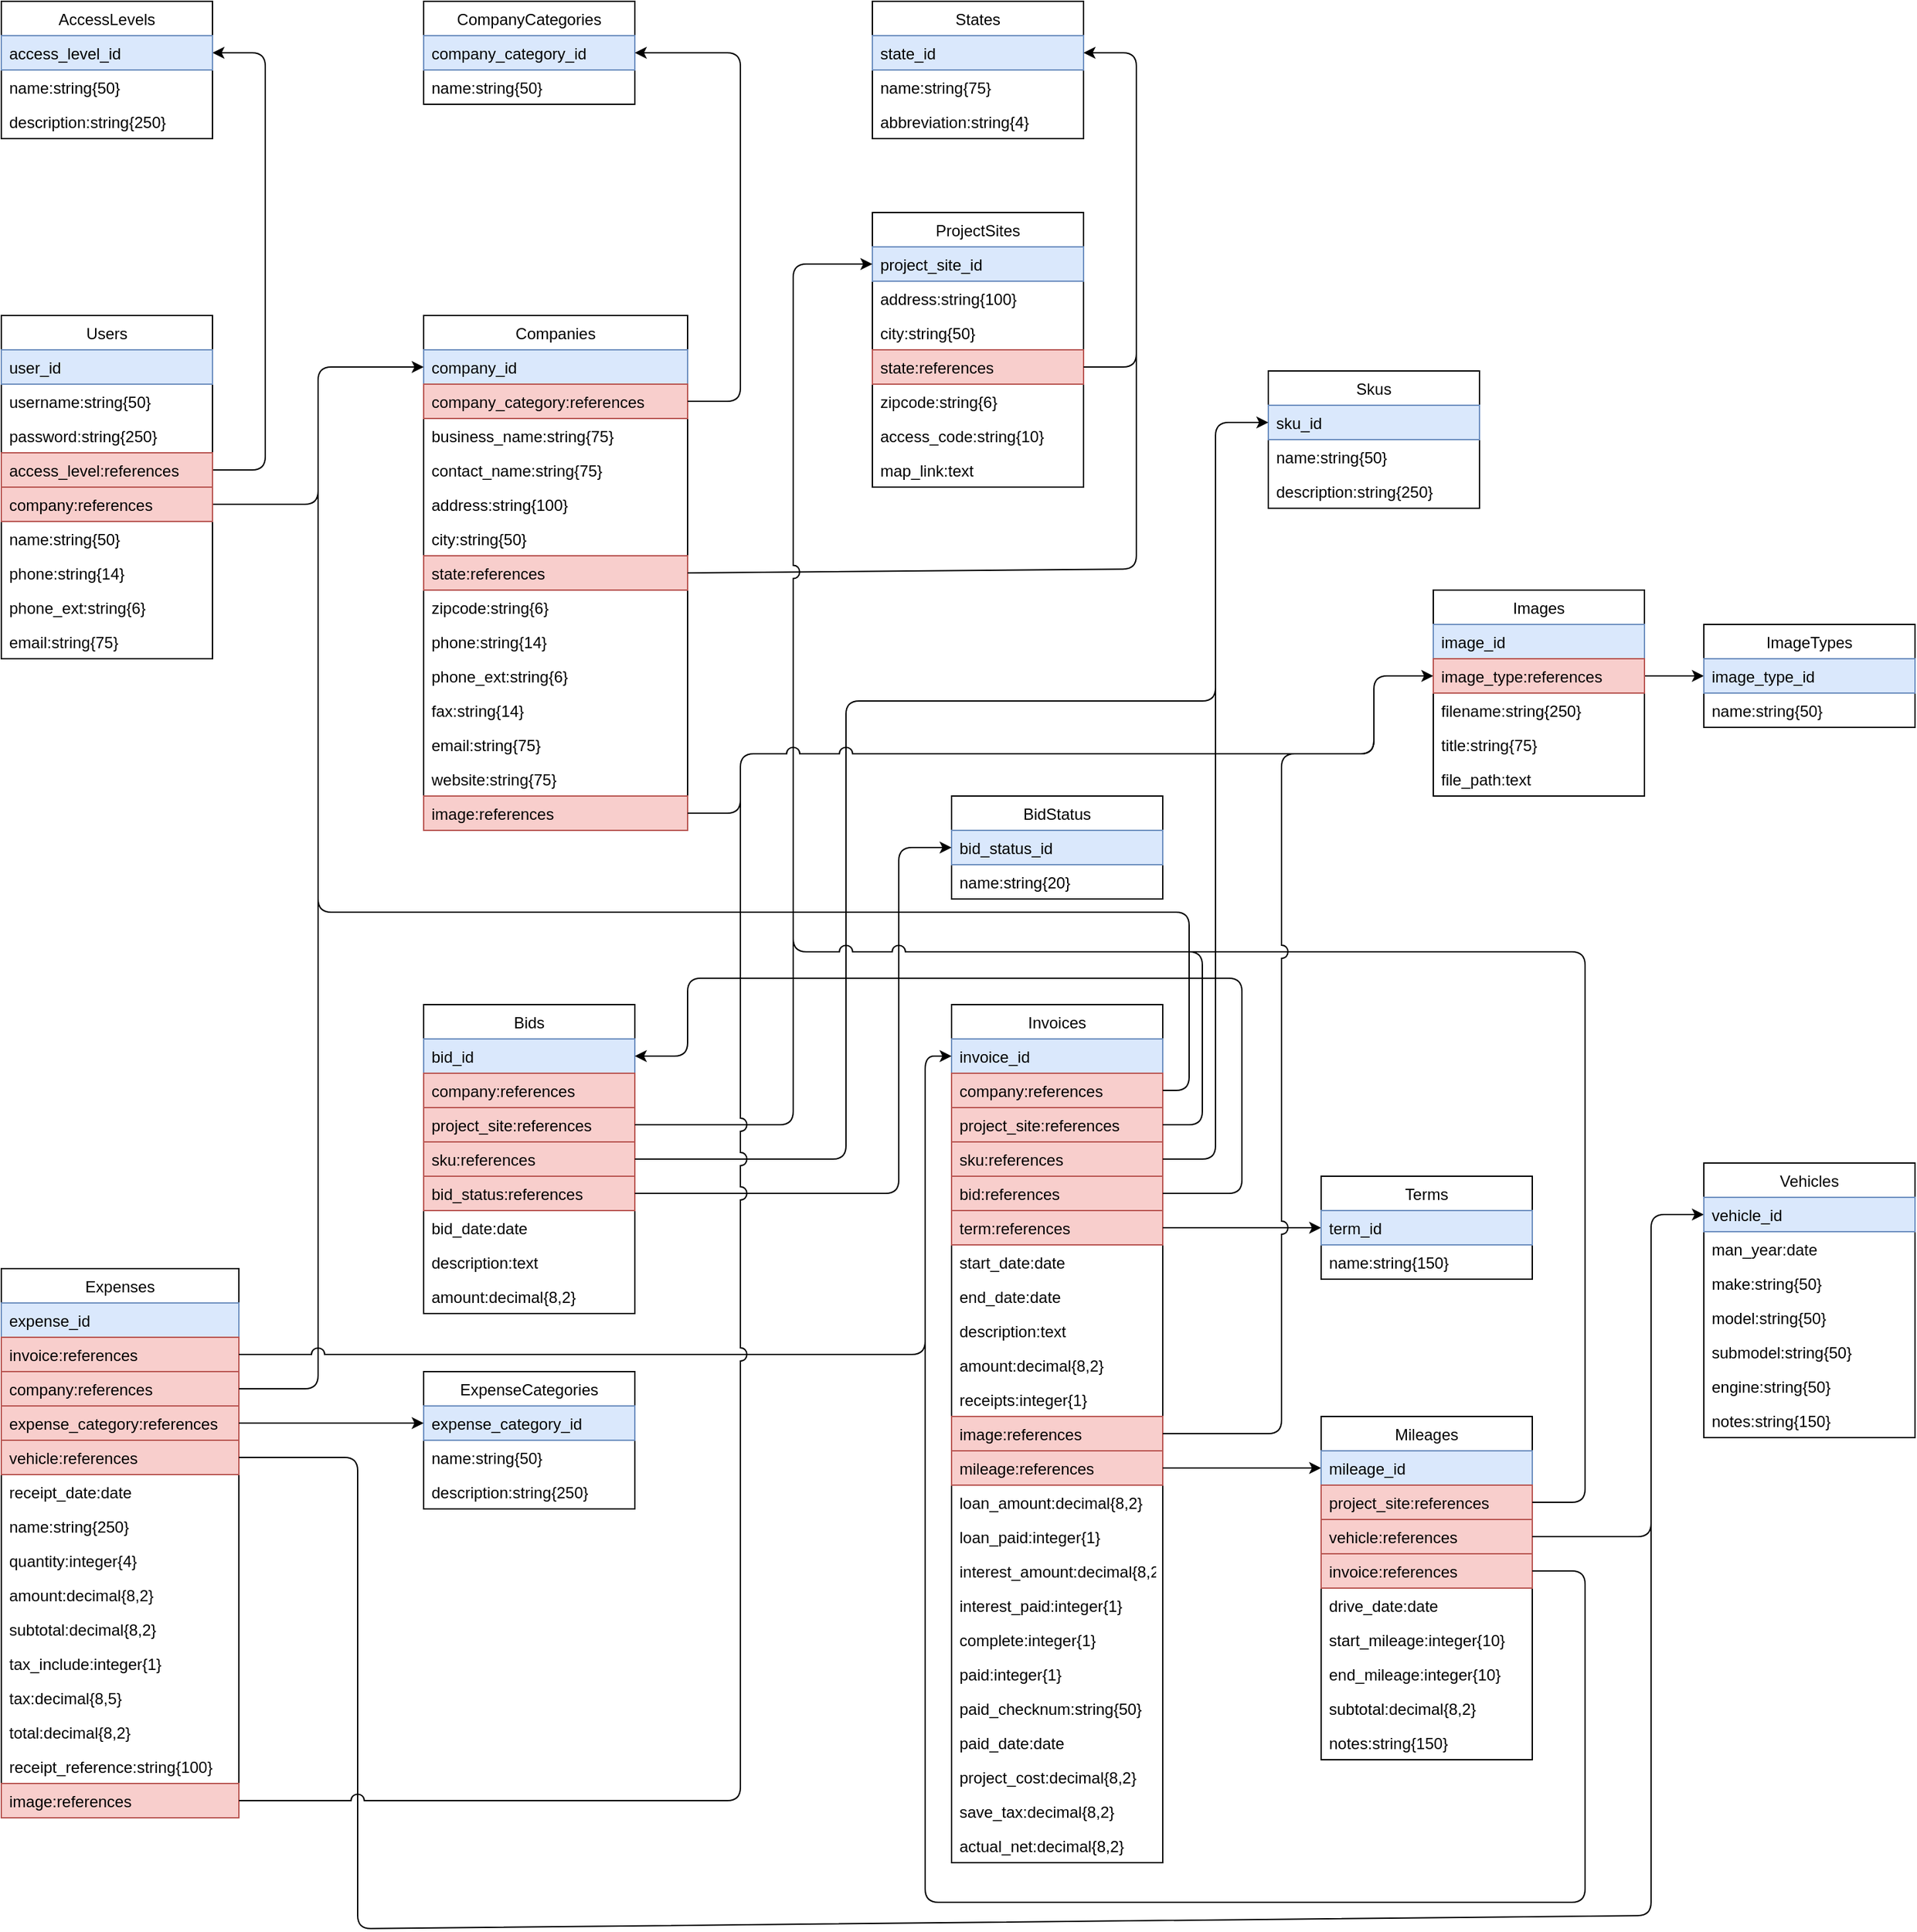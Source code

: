 <mxfile version="13.5.7" type="device"><diagram id="EG3TPm2M7fMJweKGQlP5" name="Page-1"><mxGraphModel dx="236" dy="806" grid="1" gridSize="10" guides="1" tooltips="1" connect="1" arrows="1" fold="1" page="1" pageScale="1" pageWidth="850" pageHeight="1100" math="0" shadow="0"><root><mxCell id="0"/><mxCell id="1" parent="0"/><mxCell id="Fs1xty8gi8F4CIJ4Ujgj-49" value="Bids" style="swimlane;fontStyle=0;childLayout=stackLayout;horizontal=1;startSize=26;fillColor=none;horizontalStack=0;resizeParent=1;resizeParentMax=0;resizeLast=0;collapsible=1;marginBottom=0;" parent="1" vertex="1"><mxGeometry x="1360" y="760" width="160" height="234" as="geometry"/></mxCell><mxCell id="Fs1xty8gi8F4CIJ4Ujgj-50" value="bid_id" style="text;strokeColor=#6c8ebf;fillColor=#dae8fc;align=left;verticalAlign=top;spacingLeft=4;spacingRight=4;overflow=hidden;rotatable=0;points=[[0,0.5],[1,0.5]];portConstraint=eastwest;" parent="Fs1xty8gi8F4CIJ4Ujgj-49" vertex="1"><mxGeometry y="26" width="160" height="26" as="geometry"/></mxCell><mxCell id="Fs1xty8gi8F4CIJ4Ujgj-117" value="company:references" style="text;strokeColor=#b85450;fillColor=#f8cecc;align=left;verticalAlign=top;spacingLeft=4;spacingRight=4;overflow=hidden;rotatable=0;points=[[0,0.5],[1,0.5]];portConstraint=eastwest;" parent="Fs1xty8gi8F4CIJ4Ujgj-49" vertex="1"><mxGeometry y="52" width="160" height="26" as="geometry"/></mxCell><mxCell id="Fs1xty8gi8F4CIJ4Ujgj-51" value="project_site:references" style="text;strokeColor=#b85450;fillColor=#f8cecc;align=left;verticalAlign=top;spacingLeft=4;spacingRight=4;overflow=hidden;rotatable=0;points=[[0,0.5],[1,0.5]];portConstraint=eastwest;" parent="Fs1xty8gi8F4CIJ4Ujgj-49" vertex="1"><mxGeometry y="78" width="160" height="26" as="geometry"/></mxCell><mxCell id="Fs1xty8gi8F4CIJ4Ujgj-95" value="sku:references" style="text;strokeColor=#b85450;fillColor=#f8cecc;align=left;verticalAlign=top;spacingLeft=4;spacingRight=4;overflow=hidden;rotatable=0;points=[[0,0.5],[1,0.5]];portConstraint=eastwest;" parent="Fs1xty8gi8F4CIJ4Ujgj-49" vertex="1"><mxGeometry y="104" width="160" height="26" as="geometry"/></mxCell><mxCell id="Fs1xty8gi8F4CIJ4Ujgj-96" value="bid_status:references" style="text;strokeColor=#b85450;fillColor=#f8cecc;align=left;verticalAlign=top;spacingLeft=4;spacingRight=4;overflow=hidden;rotatable=0;points=[[0,0.5],[1,0.5]];portConstraint=eastwest;" parent="Fs1xty8gi8F4CIJ4Ujgj-49" vertex="1"><mxGeometry y="130" width="160" height="26" as="geometry"/></mxCell><mxCell id="Fs1xty8gi8F4CIJ4Ujgj-98" value="bid_date:date" style="text;strokeColor=none;fillColor=none;align=left;verticalAlign=top;spacingLeft=4;spacingRight=4;overflow=hidden;rotatable=0;points=[[0,0.5],[1,0.5]];portConstraint=eastwest;" parent="Fs1xty8gi8F4CIJ4Ujgj-49" vertex="1"><mxGeometry y="156" width="160" height="26" as="geometry"/></mxCell><mxCell id="Fs1xty8gi8F4CIJ4Ujgj-97" value="description:text" style="text;strokeColor=none;fillColor=none;align=left;verticalAlign=top;spacingLeft=4;spacingRight=4;overflow=hidden;rotatable=0;points=[[0,0.5],[1,0.5]];portConstraint=eastwest;" parent="Fs1xty8gi8F4CIJ4Ujgj-49" vertex="1"><mxGeometry y="182" width="160" height="26" as="geometry"/></mxCell><mxCell id="Fs1xty8gi8F4CIJ4Ujgj-94" value="amount:decimal{8,2}" style="text;strokeColor=none;fillColor=none;align=left;verticalAlign=top;spacingLeft=4;spacingRight=4;overflow=hidden;rotatable=0;points=[[0,0.5],[1,0.5]];portConstraint=eastwest;" parent="Fs1xty8gi8F4CIJ4Ujgj-49" vertex="1"><mxGeometry y="208" width="160" height="26" as="geometry"/></mxCell><mxCell id="Fs1xty8gi8F4CIJ4Ujgj-1" value="States" style="swimlane;fontStyle=0;childLayout=stackLayout;horizontal=1;startSize=26;fillColor=none;horizontalStack=0;resizeParent=1;resizeParentMax=0;resizeLast=0;collapsible=1;marginBottom=0;" parent="1" vertex="1"><mxGeometry x="1700" width="160" height="104" as="geometry"/></mxCell><mxCell id="Fs1xty8gi8F4CIJ4Ujgj-2" value="state_id" style="text;strokeColor=#6c8ebf;fillColor=#dae8fc;align=left;verticalAlign=top;spacingLeft=4;spacingRight=4;overflow=hidden;rotatable=0;points=[[0,0.5],[1,0.5]];portConstraint=eastwest;" parent="Fs1xty8gi8F4CIJ4Ujgj-1" vertex="1"><mxGeometry y="26" width="160" height="26" as="geometry"/></mxCell><mxCell id="Fs1xty8gi8F4CIJ4Ujgj-3" value="name:string{75}" style="text;strokeColor=none;fillColor=none;align=left;verticalAlign=top;spacingLeft=4;spacingRight=4;overflow=hidden;rotatable=0;points=[[0,0.5],[1,0.5]];portConstraint=eastwest;" parent="Fs1xty8gi8F4CIJ4Ujgj-1" vertex="1"><mxGeometry y="52" width="160" height="26" as="geometry"/></mxCell><mxCell id="Fs1xty8gi8F4CIJ4Ujgj-4" value="abbreviation:string{4}" style="text;strokeColor=none;fillColor=none;align=left;verticalAlign=top;spacingLeft=4;spacingRight=4;overflow=hidden;rotatable=0;points=[[0,0.5],[1,0.5]];portConstraint=eastwest;" parent="Fs1xty8gi8F4CIJ4Ujgj-1" vertex="1"><mxGeometry y="78" width="160" height="26" as="geometry"/></mxCell><mxCell id="Fs1xty8gi8F4CIJ4Ujgj-41" value="ProjectSites" style="swimlane;fontStyle=0;childLayout=stackLayout;horizontal=1;startSize=26;fillColor=none;horizontalStack=0;resizeParent=1;resizeParentMax=0;resizeLast=0;collapsible=1;marginBottom=0;" parent="1" vertex="1"><mxGeometry x="1700" y="160" width="160" height="208" as="geometry"/></mxCell><mxCell id="Fs1xty8gi8F4CIJ4Ujgj-42" value="project_site_id" style="text;strokeColor=#6c8ebf;fillColor=#dae8fc;align=left;verticalAlign=top;spacingLeft=4;spacingRight=4;overflow=hidden;rotatable=0;points=[[0,0.5],[1,0.5]];portConstraint=eastwest;" parent="Fs1xty8gi8F4CIJ4Ujgj-41" vertex="1"><mxGeometry y="26" width="160" height="26" as="geometry"/></mxCell><mxCell id="Fs1xty8gi8F4CIJ4Ujgj-43" value="address:string{100}" style="text;strokeColor=none;fillColor=none;align=left;verticalAlign=top;spacingLeft=4;spacingRight=4;overflow=hidden;rotatable=0;points=[[0,0.5],[1,0.5]];portConstraint=eastwest;" parent="Fs1xty8gi8F4CIJ4Ujgj-41" vertex="1"><mxGeometry y="52" width="160" height="26" as="geometry"/></mxCell><mxCell id="Fs1xty8gi8F4CIJ4Ujgj-44" value="city:string{50}" style="text;strokeColor=none;fillColor=none;align=left;verticalAlign=top;spacingLeft=4;spacingRight=4;overflow=hidden;rotatable=0;points=[[0,0.5],[1,0.5]];portConstraint=eastwest;" parent="Fs1xty8gi8F4CIJ4Ujgj-41" vertex="1"><mxGeometry y="78" width="160" height="26" as="geometry"/></mxCell><mxCell id="Fs1xty8gi8F4CIJ4Ujgj-76" value="state:references" style="text;strokeColor=#b85450;fillColor=#f8cecc;align=left;verticalAlign=top;spacingLeft=4;spacingRight=4;overflow=hidden;rotatable=0;points=[[0,0.5],[1,0.5]];portConstraint=eastwest;" parent="Fs1xty8gi8F4CIJ4Ujgj-41" vertex="1"><mxGeometry y="104" width="160" height="26" as="geometry"/></mxCell><mxCell id="Fs1xty8gi8F4CIJ4Ujgj-77" value="zipcode:string{6}" style="text;strokeColor=none;fillColor=none;align=left;verticalAlign=top;spacingLeft=4;spacingRight=4;overflow=hidden;rotatable=0;points=[[0,0.5],[1,0.5]];portConstraint=eastwest;" parent="Fs1xty8gi8F4CIJ4Ujgj-41" vertex="1"><mxGeometry y="130" width="160" height="26" as="geometry"/></mxCell><mxCell id="Fs1xty8gi8F4CIJ4Ujgj-80" value="access_code:string{10}" style="text;strokeColor=none;fillColor=none;align=left;verticalAlign=top;spacingLeft=4;spacingRight=4;overflow=hidden;rotatable=0;points=[[0,0.5],[1,0.5]];portConstraint=eastwest;" parent="Fs1xty8gi8F4CIJ4Ujgj-41" vertex="1"><mxGeometry y="156" width="160" height="26" as="geometry"/></mxCell><mxCell id="Fs1xty8gi8F4CIJ4Ujgj-79" value="map_link:text" style="text;strokeColor=none;fillColor=none;align=left;verticalAlign=top;spacingLeft=4;spacingRight=4;overflow=hidden;rotatable=0;points=[[0,0.5],[1,0.5]];portConstraint=eastwest;" parent="Fs1xty8gi8F4CIJ4Ujgj-41" vertex="1"><mxGeometry y="182" width="160" height="26" as="geometry"/></mxCell><mxCell id="Fs1xty8gi8F4CIJ4Ujgj-45" value="Companies" style="swimlane;fontStyle=0;childLayout=stackLayout;horizontal=1;startSize=26;fillColor=none;horizontalStack=0;resizeParent=1;resizeParentMax=0;resizeLast=0;collapsible=1;marginBottom=0;" parent="1" vertex="1"><mxGeometry x="1360" y="238" width="200" height="390" as="geometry"/></mxCell><mxCell id="Fs1xty8gi8F4CIJ4Ujgj-46" value="company_id" style="text;strokeColor=#6c8ebf;fillColor=#dae8fc;align=left;verticalAlign=top;spacingLeft=4;spacingRight=4;overflow=hidden;rotatable=0;points=[[0,0.5],[1,0.5]];portConstraint=eastwest;" parent="Fs1xty8gi8F4CIJ4Ujgj-45" vertex="1"><mxGeometry y="26" width="200" height="26" as="geometry"/></mxCell><mxCell id="Fs1xty8gi8F4CIJ4Ujgj-47" value="company_category:references" style="text;strokeColor=#b85450;fillColor=#f8cecc;align=left;verticalAlign=top;spacingLeft=4;spacingRight=4;overflow=hidden;rotatable=0;points=[[0,0.5],[1,0.5]];portConstraint=eastwest;" parent="Fs1xty8gi8F4CIJ4Ujgj-45" vertex="1"><mxGeometry y="52" width="200" height="26" as="geometry"/></mxCell><mxCell id="Fs1xty8gi8F4CIJ4Ujgj-48" value="business_name:string{75}" style="text;strokeColor=none;fillColor=none;align=left;verticalAlign=top;spacingLeft=4;spacingRight=4;overflow=hidden;rotatable=0;points=[[0,0.5],[1,0.5]];portConstraint=eastwest;" parent="Fs1xty8gi8F4CIJ4Ujgj-45" vertex="1"><mxGeometry y="78" width="200" height="26" as="geometry"/></mxCell><mxCell id="Fs1xty8gi8F4CIJ4Ujgj-89" value="contact_name:string{75}" style="text;strokeColor=none;fillColor=none;align=left;verticalAlign=top;spacingLeft=4;spacingRight=4;overflow=hidden;rotatable=0;points=[[0,0.5],[1,0.5]];portConstraint=eastwest;" parent="Fs1xty8gi8F4CIJ4Ujgj-45" vertex="1"><mxGeometry y="104" width="200" height="26" as="geometry"/></mxCell><mxCell id="Fs1xty8gi8F4CIJ4Ujgj-110" value="address:string{100}" style="text;strokeColor=none;fillColor=none;align=left;verticalAlign=top;spacingLeft=4;spacingRight=4;overflow=hidden;rotatable=0;points=[[0,0.5],[1,0.5]];portConstraint=eastwest;" parent="Fs1xty8gi8F4CIJ4Ujgj-45" vertex="1"><mxGeometry y="130" width="200" height="26" as="geometry"/></mxCell><mxCell id="Fs1xty8gi8F4CIJ4Ujgj-111" value="city:string{50}" style="text;strokeColor=none;fillColor=none;align=left;verticalAlign=top;spacingLeft=4;spacingRight=4;overflow=hidden;rotatable=0;points=[[0,0.5],[1,0.5]];portConstraint=eastwest;" parent="Fs1xty8gi8F4CIJ4Ujgj-45" vertex="1"><mxGeometry y="156" width="200" height="26" as="geometry"/></mxCell><mxCell id="Fs1xty8gi8F4CIJ4Ujgj-112" value="state:references" style="text;strokeColor=#b85450;fillColor=#f8cecc;align=left;verticalAlign=top;spacingLeft=4;spacingRight=4;overflow=hidden;rotatable=0;points=[[0,0.5],[1,0.5]];portConstraint=eastwest;" parent="Fs1xty8gi8F4CIJ4Ujgj-45" vertex="1"><mxGeometry y="182" width="200" height="26" as="geometry"/></mxCell><mxCell id="Fs1xty8gi8F4CIJ4Ujgj-113" value="zipcode:string{6}" style="text;strokeColor=none;fillColor=none;align=left;verticalAlign=top;spacingLeft=4;spacingRight=4;overflow=hidden;rotatable=0;points=[[0,0.5],[1,0.5]];portConstraint=eastwest;" parent="Fs1xty8gi8F4CIJ4Ujgj-45" vertex="1"><mxGeometry y="208" width="200" height="26" as="geometry"/></mxCell><mxCell id="Fs1xty8gi8F4CIJ4Ujgj-114" value="phone:string{14}" style="text;strokeColor=none;fillColor=none;align=left;verticalAlign=top;spacingLeft=4;spacingRight=4;overflow=hidden;rotatable=0;points=[[0,0.5],[1,0.5]];portConstraint=eastwest;" parent="Fs1xty8gi8F4CIJ4Ujgj-45" vertex="1"><mxGeometry y="234" width="200" height="26" as="geometry"/></mxCell><mxCell id="Fs1xty8gi8F4CIJ4Ujgj-115" value="phone_ext:string{6}" style="text;strokeColor=none;fillColor=none;align=left;verticalAlign=top;spacingLeft=4;spacingRight=4;overflow=hidden;rotatable=0;points=[[0,0.5],[1,0.5]];portConstraint=eastwest;" parent="Fs1xty8gi8F4CIJ4Ujgj-45" vertex="1"><mxGeometry y="260" width="200" height="26" as="geometry"/></mxCell><mxCell id="Fs1xty8gi8F4CIJ4Ujgj-88" value="fax:string{14}" style="text;strokeColor=none;fillColor=none;align=left;verticalAlign=top;spacingLeft=4;spacingRight=4;overflow=hidden;rotatable=0;points=[[0,0.5],[1,0.5]];portConstraint=eastwest;" parent="Fs1xty8gi8F4CIJ4Ujgj-45" vertex="1"><mxGeometry y="286" width="200" height="26" as="geometry"/></mxCell><mxCell id="Fs1xty8gi8F4CIJ4Ujgj-116" value="email:string{75}" style="text;strokeColor=none;fillColor=none;align=left;verticalAlign=top;spacingLeft=4;spacingRight=4;overflow=hidden;rotatable=0;points=[[0,0.5],[1,0.5]];portConstraint=eastwest;" parent="Fs1xty8gi8F4CIJ4Ujgj-45" vertex="1"><mxGeometry y="312" width="200" height="26" as="geometry"/></mxCell><mxCell id="Fs1xty8gi8F4CIJ4Ujgj-87" value="website:string{75}" style="text;strokeColor=none;fillColor=none;align=left;verticalAlign=top;spacingLeft=4;spacingRight=4;overflow=hidden;rotatable=0;points=[[0,0.5],[1,0.5]];portConstraint=eastwest;" parent="Fs1xty8gi8F4CIJ4Ujgj-45" vertex="1"><mxGeometry y="338" width="200" height="26" as="geometry"/></mxCell><mxCell id="Fs1xty8gi8F4CIJ4Ujgj-101" value="image:references" style="text;strokeColor=#b85450;fillColor=#f8cecc;align=left;verticalAlign=top;spacingLeft=4;spacingRight=4;overflow=hidden;rotatable=0;points=[[0,0.5],[1,0.5]];portConstraint=eastwest;" parent="Fs1xty8gi8F4CIJ4Ujgj-45" vertex="1"><mxGeometry y="364" width="200" height="26" as="geometry"/></mxCell><mxCell id="Fs1xty8gi8F4CIJ4Ujgj-13" value="CompanyCategories" style="swimlane;fontStyle=0;childLayout=stackLayout;horizontal=1;startSize=26;fillColor=none;horizontalStack=0;resizeParent=1;resizeParentMax=0;resizeLast=0;collapsible=1;marginBottom=0;" parent="1" vertex="1"><mxGeometry x="1360" width="160" height="78" as="geometry"/></mxCell><mxCell id="Fs1xty8gi8F4CIJ4Ujgj-14" value="company_category_id" style="text;strokeColor=#6c8ebf;fillColor=#dae8fc;align=left;verticalAlign=top;spacingLeft=4;spacingRight=4;overflow=hidden;rotatable=0;points=[[0,0.5],[1,0.5]];portConstraint=eastwest;" parent="Fs1xty8gi8F4CIJ4Ujgj-13" vertex="1"><mxGeometry y="26" width="160" height="26" as="geometry"/></mxCell><mxCell id="Fs1xty8gi8F4CIJ4Ujgj-15" value="name:string{50}" style="text;strokeColor=none;fillColor=none;align=left;verticalAlign=top;spacingLeft=4;spacingRight=4;overflow=hidden;rotatable=0;points=[[0,0.5],[1,0.5]];portConstraint=eastwest;" parent="Fs1xty8gi8F4CIJ4Ujgj-13" vertex="1"><mxGeometry y="52" width="160" height="26" as="geometry"/></mxCell><mxCell id="Fs1xty8gi8F4CIJ4Ujgj-154" value="" style="endArrow=classic;html=1;exitX=1;exitY=0.5;exitDx=0;exitDy=0;entryX=1;entryY=0.5;entryDx=0;entryDy=0;" parent="1" source="Fs1xty8gi8F4CIJ4Ujgj-82" target="Fs1xty8gi8F4CIJ4Ujgj-10" edge="1"><mxGeometry width="50" height="50" relative="1" as="geometry"><mxPoint x="1080" y="300" as="sourcePoint"/><mxPoint x="1130" y="250" as="targetPoint"/><Array as="points"><mxPoint x="1240" y="355"/><mxPoint x="1240" y="39"/></Array></mxGeometry></mxCell><mxCell id="Fs1xty8gi8F4CIJ4Ujgj-155" value="" style="endArrow=classic;html=1;exitX=1;exitY=0.5;exitDx=0;exitDy=0;entryX=0;entryY=0.5;entryDx=0;entryDy=0;" parent="1" source="Fs1xty8gi8F4CIJ4Ujgj-83" target="Fs1xty8gi8F4CIJ4Ujgj-46" edge="1"><mxGeometry width="50" height="50" relative="1" as="geometry"><mxPoint x="1050" y="430" as="sourcePoint"/><mxPoint x="1100" y="380" as="targetPoint"/><Array as="points"><mxPoint x="1280" y="381"/><mxPoint x="1280" y="277"/></Array></mxGeometry></mxCell><mxCell id="Fs1xty8gi8F4CIJ4Ujgj-156" value="" style="endArrow=classic;html=1;entryX=1;entryY=0.5;entryDx=0;entryDy=0;exitX=1;exitY=0.5;exitDx=0;exitDy=0;" parent="1" source="Fs1xty8gi8F4CIJ4Ujgj-47" target="Fs1xty8gi8F4CIJ4Ujgj-13" edge="1"><mxGeometry width="50" height="50" relative="1" as="geometry"><mxPoint x="1190" y="340" as="sourcePoint"/><mxPoint x="1240" y="290" as="targetPoint"/><Array as="points"><mxPoint x="1600" y="303"/><mxPoint x="1600" y="39"/></Array></mxGeometry></mxCell><mxCell id="Fs1xty8gi8F4CIJ4Ujgj-157" value="" style="endArrow=classic;html=1;exitX=1;exitY=0.5;exitDx=0;exitDy=0;entryX=1;entryY=0.5;entryDx=0;entryDy=0;" parent="1" source="Fs1xty8gi8F4CIJ4Ujgj-76" target="Fs1xty8gi8F4CIJ4Ujgj-2" edge="1"><mxGeometry width="50" height="50" relative="1" as="geometry"><mxPoint x="1660" y="620" as="sourcePoint"/><mxPoint x="1710" y="570" as="targetPoint"/><Array as="points"><mxPoint x="1900" y="277"/><mxPoint x="1900" y="39"/></Array></mxGeometry></mxCell><mxCell id="Fs1xty8gi8F4CIJ4Ujgj-159" value="" style="endArrow=none;html=1;exitX=1;exitY=0.5;exitDx=0;exitDy=0;" parent="1" source="Fs1xty8gi8F4CIJ4Ujgj-112" edge="1"><mxGeometry width="50" height="50" relative="1" as="geometry"><mxPoint x="1700" y="460" as="sourcePoint"/><mxPoint x="1900" y="250" as="targetPoint"/><Array as="points"><mxPoint x="1900" y="430"/></Array></mxGeometry></mxCell><mxCell id="Fs1xty8gi8F4CIJ4Ujgj-9" value="AccessLevels" style="swimlane;fontStyle=0;childLayout=stackLayout;horizontal=1;startSize=26;fillColor=none;horizontalStack=0;resizeParent=1;resizeParentMax=0;resizeLast=0;collapsible=1;marginBottom=0;" parent="1" vertex="1"><mxGeometry x="1040" width="160" height="104" as="geometry"/></mxCell><mxCell id="Fs1xty8gi8F4CIJ4Ujgj-10" value="access_level_id" style="text;strokeColor=#6c8ebf;fillColor=#dae8fc;align=left;verticalAlign=top;spacingLeft=4;spacingRight=4;overflow=hidden;rotatable=0;points=[[0,0.5],[1,0.5]];portConstraint=eastwest;" parent="Fs1xty8gi8F4CIJ4Ujgj-9" vertex="1"><mxGeometry y="26" width="160" height="26" as="geometry"/></mxCell><mxCell id="Fs1xty8gi8F4CIJ4Ujgj-11" value="name:string{50}" style="text;strokeColor=none;fillColor=none;align=left;verticalAlign=top;spacingLeft=4;spacingRight=4;overflow=hidden;rotatable=0;points=[[0,0.5],[1,0.5]];portConstraint=eastwest;" parent="Fs1xty8gi8F4CIJ4Ujgj-9" vertex="1"><mxGeometry y="52" width="160" height="26" as="geometry"/></mxCell><mxCell id="Fs1xty8gi8F4CIJ4Ujgj-12" value="description:string{250}" style="text;strokeColor=none;fillColor=none;align=left;verticalAlign=top;spacingLeft=4;spacingRight=4;overflow=hidden;rotatable=0;points=[[0,0.5],[1,0.5]];portConstraint=eastwest;" parent="Fs1xty8gi8F4CIJ4Ujgj-9" vertex="1"><mxGeometry y="78" width="160" height="26" as="geometry"/></mxCell><mxCell id="Fs1xty8gi8F4CIJ4Ujgj-53" value="Users" style="swimlane;fontStyle=0;childLayout=stackLayout;horizontal=1;startSize=26;fillColor=none;horizontalStack=0;resizeParent=1;resizeParentMax=0;resizeLast=0;collapsible=1;marginBottom=0;" parent="1" vertex="1"><mxGeometry x="1040" y="238" width="160" height="260" as="geometry"/></mxCell><mxCell id="Fs1xty8gi8F4CIJ4Ujgj-54" value="user_id" style="text;strokeColor=#6c8ebf;fillColor=#dae8fc;align=left;verticalAlign=top;spacingLeft=4;spacingRight=4;overflow=hidden;rotatable=0;points=[[0,0.5],[1,0.5]];portConstraint=eastwest;" parent="Fs1xty8gi8F4CIJ4Ujgj-53" vertex="1"><mxGeometry y="26" width="160" height="26" as="geometry"/></mxCell><mxCell id="Fs1xty8gi8F4CIJ4Ujgj-55" value="username:string{50}" style="text;strokeColor=none;fillColor=none;align=left;verticalAlign=top;spacingLeft=4;spacingRight=4;overflow=hidden;rotatable=0;points=[[0,0.5],[1,0.5]];portConstraint=eastwest;" parent="Fs1xty8gi8F4CIJ4Ujgj-53" vertex="1"><mxGeometry y="52" width="160" height="26" as="geometry"/></mxCell><mxCell id="Fs1xty8gi8F4CIJ4Ujgj-56" value="password:string{250}" style="text;strokeColor=none;fillColor=none;align=left;verticalAlign=top;spacingLeft=4;spacingRight=4;overflow=hidden;rotatable=0;points=[[0,0.5],[1,0.5]];portConstraint=eastwest;" parent="Fs1xty8gi8F4CIJ4Ujgj-53" vertex="1"><mxGeometry y="78" width="160" height="26" as="geometry"/></mxCell><mxCell id="Fs1xty8gi8F4CIJ4Ujgj-82" value="access_level:references" style="text;strokeColor=#b85450;fillColor=#f8cecc;align=left;verticalAlign=top;spacingLeft=4;spacingRight=4;overflow=hidden;rotatable=0;points=[[0,0.5],[1,0.5]];portConstraint=eastwest;" parent="Fs1xty8gi8F4CIJ4Ujgj-53" vertex="1"><mxGeometry y="104" width="160" height="26" as="geometry"/></mxCell><mxCell id="Fs1xty8gi8F4CIJ4Ujgj-83" value="company:references" style="text;strokeColor=#b85450;fillColor=#f8cecc;align=left;verticalAlign=top;spacingLeft=4;spacingRight=4;overflow=hidden;rotatable=0;points=[[0,0.5],[1,0.5]];portConstraint=eastwest;" parent="Fs1xty8gi8F4CIJ4Ujgj-53" vertex="1"><mxGeometry y="130" width="160" height="26" as="geometry"/></mxCell><mxCell id="Fs1xty8gi8F4CIJ4Ujgj-81" value="name:string{50}" style="text;strokeColor=none;fillColor=none;align=left;verticalAlign=top;spacingLeft=4;spacingRight=4;overflow=hidden;rotatable=0;points=[[0,0.5],[1,0.5]];portConstraint=eastwest;" parent="Fs1xty8gi8F4CIJ4Ujgj-53" vertex="1"><mxGeometry y="156" width="160" height="26" as="geometry"/></mxCell><mxCell id="Fs1xty8gi8F4CIJ4Ujgj-104" value="phone:string{14}" style="text;strokeColor=none;fillColor=none;align=left;verticalAlign=top;spacingLeft=4;spacingRight=4;overflow=hidden;rotatable=0;points=[[0,0.5],[1,0.5]];portConstraint=eastwest;" parent="Fs1xty8gi8F4CIJ4Ujgj-53" vertex="1"><mxGeometry y="182" width="160" height="26" as="geometry"/></mxCell><mxCell id="Fs1xty8gi8F4CIJ4Ujgj-109" value="phone_ext:string{6}" style="text;strokeColor=none;fillColor=none;align=left;verticalAlign=top;spacingLeft=4;spacingRight=4;overflow=hidden;rotatable=0;points=[[0,0.5],[1,0.5]];portConstraint=eastwest;" parent="Fs1xty8gi8F4CIJ4Ujgj-53" vertex="1"><mxGeometry y="208" width="160" height="26" as="geometry"/></mxCell><mxCell id="Fs1xty8gi8F4CIJ4Ujgj-108" value="email:string{75}" style="text;strokeColor=none;fillColor=none;align=left;verticalAlign=top;spacingLeft=4;spacingRight=4;overflow=hidden;rotatable=0;points=[[0,0.5],[1,0.5]];portConstraint=eastwest;" parent="Fs1xty8gi8F4CIJ4Ujgj-53" vertex="1"><mxGeometry y="234" width="160" height="26" as="geometry"/></mxCell><mxCell id="Fs1xty8gi8F4CIJ4Ujgj-160" value="" style="endArrow=classic;html=1;exitX=1;exitY=0.5;exitDx=0;exitDy=0;entryX=0;entryY=0.5;entryDx=0;entryDy=0;jumpStyle=arc;jumpSize=10;" parent="1" source="Fs1xty8gi8F4CIJ4Ujgj-51" target="Fs1xty8gi8F4CIJ4Ujgj-42" edge="1"><mxGeometry width="50" height="50" relative="1" as="geometry"><mxPoint x="1620" y="710" as="sourcePoint"/><mxPoint x="1740" y="570" as="targetPoint"/><Array as="points"><mxPoint x="1640" y="851"/><mxPoint x="1640" y="199"/></Array></mxGeometry></mxCell><mxCell id="Fs1xty8gi8F4CIJ4Ujgj-25" value="Skus" style="swimlane;fontStyle=0;childLayout=stackLayout;horizontal=1;startSize=26;fillColor=none;horizontalStack=0;resizeParent=1;resizeParentMax=0;resizeLast=0;collapsible=1;marginBottom=0;" parent="1" vertex="1"><mxGeometry x="2000" y="280" width="160" height="104" as="geometry"/></mxCell><mxCell id="Fs1xty8gi8F4CIJ4Ujgj-26" value="sku_id" style="text;strokeColor=#6c8ebf;fillColor=#dae8fc;align=left;verticalAlign=top;spacingLeft=4;spacingRight=4;overflow=hidden;rotatable=0;points=[[0,0.5],[1,0.5]];portConstraint=eastwest;" parent="Fs1xty8gi8F4CIJ4Ujgj-25" vertex="1"><mxGeometry y="26" width="160" height="26" as="geometry"/></mxCell><mxCell id="Fs1xty8gi8F4CIJ4Ujgj-27" value="name:string{50}" style="text;strokeColor=none;fillColor=none;align=left;verticalAlign=top;spacingLeft=4;spacingRight=4;overflow=hidden;rotatable=0;points=[[0,0.5],[1,0.5]];portConstraint=eastwest;" parent="Fs1xty8gi8F4CIJ4Ujgj-25" vertex="1"><mxGeometry y="52" width="160" height="26" as="geometry"/></mxCell><mxCell id="Fs1xty8gi8F4CIJ4Ujgj-28" value="description:string{250}" style="text;strokeColor=none;fillColor=none;align=left;verticalAlign=top;spacingLeft=4;spacingRight=4;overflow=hidden;rotatable=0;points=[[0,0.5],[1,0.5]];portConstraint=eastwest;" parent="Fs1xty8gi8F4CIJ4Ujgj-25" vertex="1"><mxGeometry y="78" width="160" height="26" as="geometry"/></mxCell><mxCell id="Fs1xty8gi8F4CIJ4Ujgj-161" value="" style="endArrow=classic;html=1;exitX=1;exitY=0.5;exitDx=0;exitDy=0;entryX=0;entryY=0.5;entryDx=0;entryDy=0;" parent="1" source="Fs1xty8gi8F4CIJ4Ujgj-49" target="Fs1xty8gi8F4CIJ4Ujgj-26" edge="1"><mxGeometry width="50" height="50" relative="1" as="geometry"><mxPoint x="1670" y="790" as="sourcePoint"/><mxPoint x="1720" y="740" as="targetPoint"/><Array as="points"><mxPoint x="1680" y="877"/><mxPoint x="1680" y="530"/><mxPoint x="1960" y="530"/><mxPoint x="1960" y="319"/></Array></mxGeometry></mxCell><mxCell id="Fs1xty8gi8F4CIJ4Ujgj-5" value="BidStatus" style="swimlane;fontStyle=0;childLayout=stackLayout;horizontal=1;startSize=26;fillColor=none;horizontalStack=0;resizeParent=1;resizeParentMax=0;resizeLast=0;collapsible=1;marginBottom=0;" parent="1" vertex="1"><mxGeometry x="1760" y="602" width="160" height="78" as="geometry"/></mxCell><mxCell id="Fs1xty8gi8F4CIJ4Ujgj-6" value="bid_status_id" style="text;strokeColor=#6c8ebf;fillColor=#dae8fc;align=left;verticalAlign=top;spacingLeft=4;spacingRight=4;overflow=hidden;rotatable=0;points=[[0,0.5],[1,0.5]];portConstraint=eastwest;" parent="Fs1xty8gi8F4CIJ4Ujgj-5" vertex="1"><mxGeometry y="26" width="160" height="26" as="geometry"/></mxCell><mxCell id="Fs1xty8gi8F4CIJ4Ujgj-7" value="name:string{20}" style="text;strokeColor=none;fillColor=none;align=left;verticalAlign=top;spacingLeft=4;spacingRight=4;overflow=hidden;rotatable=0;points=[[0,0.5],[1,0.5]];portConstraint=eastwest;" parent="Fs1xty8gi8F4CIJ4Ujgj-5" vertex="1"><mxGeometry y="52" width="160" height="26" as="geometry"/></mxCell><mxCell id="Fs1xty8gi8F4CIJ4Ujgj-162" value="" style="endArrow=classic;html=1;exitX=1;exitY=0.5;exitDx=0;exitDy=0;entryX=0;entryY=0.5;entryDx=0;entryDy=0;" parent="1" source="Fs1xty8gi8F4CIJ4Ujgj-96" target="Fs1xty8gi8F4CIJ4Ujgj-6" edge="1"><mxGeometry width="50" height="50" relative="1" as="geometry"><mxPoint x="1630" y="1050" as="sourcePoint"/><mxPoint x="1680" y="1000" as="targetPoint"/><Array as="points"><mxPoint x="1720" y="903"/><mxPoint x="1720" y="641"/></Array></mxGeometry></mxCell><mxCell id="Fs1xty8gi8F4CIJ4Ujgj-61" value="Invoices" style="swimlane;fontStyle=0;childLayout=stackLayout;horizontal=1;startSize=26;fillColor=none;horizontalStack=0;resizeParent=1;resizeParentMax=0;resizeLast=0;collapsible=1;marginBottom=0;" parent="1" vertex="1"><mxGeometry x="1760" y="760" width="160" height="650" as="geometry"/></mxCell><mxCell id="Fs1xty8gi8F4CIJ4Ujgj-62" value="invoice_id" style="text;strokeColor=#6c8ebf;fillColor=#dae8fc;align=left;verticalAlign=top;spacingLeft=4;spacingRight=4;overflow=hidden;rotatable=0;points=[[0,0.5],[1,0.5]];portConstraint=eastwest;" parent="Fs1xty8gi8F4CIJ4Ujgj-61" vertex="1"><mxGeometry y="26" width="160" height="26" as="geometry"/></mxCell><mxCell id="Fs1xty8gi8F4CIJ4Ujgj-140" value="company:references" style="text;strokeColor=#b85450;fillColor=#f8cecc;align=left;verticalAlign=top;spacingLeft=4;spacingRight=4;overflow=hidden;rotatable=0;points=[[0,0.5],[1,0.5]];portConstraint=eastwest;" parent="Fs1xty8gi8F4CIJ4Ujgj-61" vertex="1"><mxGeometry y="52" width="160" height="26" as="geometry"/></mxCell><mxCell id="Fs1xty8gi8F4CIJ4Ujgj-141" value="project_site:references" style="text;strokeColor=#b85450;fillColor=#f8cecc;align=left;verticalAlign=top;spacingLeft=4;spacingRight=4;overflow=hidden;rotatable=0;points=[[0,0.5],[1,0.5]];portConstraint=eastwest;" parent="Fs1xty8gi8F4CIJ4Ujgj-61" vertex="1"><mxGeometry y="78" width="160" height="26" as="geometry"/></mxCell><mxCell id="Fs1xty8gi8F4CIJ4Ujgj-142" value="sku:references" style="text;strokeColor=#b85450;fillColor=#f8cecc;align=left;verticalAlign=top;spacingLeft=4;spacingRight=4;overflow=hidden;rotatable=0;points=[[0,0.5],[1,0.5]];portConstraint=eastwest;" parent="Fs1xty8gi8F4CIJ4Ujgj-61" vertex="1"><mxGeometry y="104" width="160" height="26" as="geometry"/></mxCell><mxCell id="Fs1xty8gi8F4CIJ4Ujgj-143" value="bid:references" style="text;strokeColor=#b85450;fillColor=#f8cecc;align=left;verticalAlign=top;spacingLeft=4;spacingRight=4;overflow=hidden;rotatable=0;points=[[0,0.5],[1,0.5]];portConstraint=eastwest;" parent="Fs1xty8gi8F4CIJ4Ujgj-61" vertex="1"><mxGeometry y="130" width="160" height="26" as="geometry"/></mxCell><mxCell id="Fs1xty8gi8F4CIJ4Ujgj-144" value="term:references" style="text;strokeColor=#b85450;fillColor=#f8cecc;align=left;verticalAlign=top;spacingLeft=4;spacingRight=4;overflow=hidden;rotatable=0;points=[[0,0.5],[1,0.5]];portConstraint=eastwest;" parent="Fs1xty8gi8F4CIJ4Ujgj-61" vertex="1"><mxGeometry y="156" width="160" height="26" as="geometry"/></mxCell><mxCell id="Fs1xty8gi8F4CIJ4Ujgj-63" value="start_date:date" style="text;strokeColor=none;fillColor=none;align=left;verticalAlign=top;spacingLeft=4;spacingRight=4;overflow=hidden;rotatable=0;points=[[0,0.5],[1,0.5]];portConstraint=eastwest;" parent="Fs1xty8gi8F4CIJ4Ujgj-61" vertex="1"><mxGeometry y="182" width="160" height="26" as="geometry"/></mxCell><mxCell id="Fs1xty8gi8F4CIJ4Ujgj-93" value="end_date:date" style="text;strokeColor=none;fillColor=none;align=left;verticalAlign=top;spacingLeft=4;spacingRight=4;overflow=hidden;rotatable=0;points=[[0,0.5],[1,0.5]];portConstraint=eastwest;" parent="Fs1xty8gi8F4CIJ4Ujgj-61" vertex="1"><mxGeometry y="208" width="160" height="26" as="geometry"/></mxCell><mxCell id="Fs1xty8gi8F4CIJ4Ujgj-145" value="description:text" style="text;strokeColor=none;fillColor=none;align=left;verticalAlign=top;spacingLeft=4;spacingRight=4;overflow=hidden;rotatable=0;points=[[0,0.5],[1,0.5]];portConstraint=eastwest;" parent="Fs1xty8gi8F4CIJ4Ujgj-61" vertex="1"><mxGeometry y="234" width="160" height="26" as="geometry"/></mxCell><mxCell id="Fs1xty8gi8F4CIJ4Ujgj-146" value="amount:decimal{8,2}" style="text;strokeColor=none;fillColor=none;align=left;verticalAlign=top;spacingLeft=4;spacingRight=4;overflow=hidden;rotatable=0;points=[[0,0.5],[1,0.5]];portConstraint=eastwest;" parent="Fs1xty8gi8F4CIJ4Ujgj-61" vertex="1"><mxGeometry y="260" width="160" height="26" as="geometry"/></mxCell><mxCell id="Fs1xty8gi8F4CIJ4Ujgj-52" value="receipts:integer{1}" style="text;strokeColor=none;fillColor=none;align=left;verticalAlign=top;spacingLeft=4;spacingRight=4;overflow=hidden;rotatable=0;points=[[0,0.5],[1,0.5]];portConstraint=eastwest;" parent="Fs1xty8gi8F4CIJ4Ujgj-61" vertex="1"><mxGeometry y="286" width="160" height="26" as="geometry"/></mxCell><mxCell id="Fs1xty8gi8F4CIJ4Ujgj-91" value="image:references" style="text;strokeColor=#b85450;fillColor=#f8cecc;align=left;verticalAlign=top;spacingLeft=4;spacingRight=4;overflow=hidden;rotatable=0;points=[[0,0.5],[1,0.5]];portConstraint=eastwest;" parent="Fs1xty8gi8F4CIJ4Ujgj-61" vertex="1"><mxGeometry y="312" width="160" height="26" as="geometry"/></mxCell><mxCell id="Fs1xty8gi8F4CIJ4Ujgj-103" value="mileage:references" style="text;strokeColor=#b85450;fillColor=#f8cecc;align=left;verticalAlign=top;spacingLeft=4;spacingRight=4;overflow=hidden;rotatable=0;points=[[0,0.5],[1,0.5]];portConstraint=eastwest;" parent="Fs1xty8gi8F4CIJ4Ujgj-61" vertex="1"><mxGeometry y="338" width="160" height="26" as="geometry"/></mxCell><mxCell id="Fs1xty8gi8F4CIJ4Ujgj-102" value="loan_amount:decimal{8,2}" style="text;strokeColor=none;fillColor=none;align=left;verticalAlign=top;spacingLeft=4;spacingRight=4;overflow=hidden;rotatable=0;points=[[0,0.5],[1,0.5]];portConstraint=eastwest;" parent="Fs1xty8gi8F4CIJ4Ujgj-61" vertex="1"><mxGeometry y="364" width="160" height="26" as="geometry"/></mxCell><mxCell id="Fs1xty8gi8F4CIJ4Ujgj-92" value="loan_paid:integer{1}" style="text;strokeColor=none;fillColor=none;align=left;verticalAlign=top;spacingLeft=4;spacingRight=4;overflow=hidden;rotatable=0;points=[[0,0.5],[1,0.5]];portConstraint=eastwest;" parent="Fs1xty8gi8F4CIJ4Ujgj-61" vertex="1"><mxGeometry y="390" width="160" height="26" as="geometry"/></mxCell><mxCell id="Fs1xty8gi8F4CIJ4Ujgj-90" value="interest_amount:decimal{8,2}" style="text;strokeColor=none;fillColor=none;align=left;verticalAlign=top;spacingLeft=4;spacingRight=4;overflow=hidden;rotatable=0;points=[[0,0.5],[1,0.5]];portConstraint=eastwest;" parent="Fs1xty8gi8F4CIJ4Ujgj-61" vertex="1"><mxGeometry y="416" width="160" height="26" as="geometry"/></mxCell><mxCell id="Fs1xty8gi8F4CIJ4Ujgj-64" value="interest_paid:integer{1}" style="text;strokeColor=none;fillColor=none;align=left;verticalAlign=top;spacingLeft=4;spacingRight=4;overflow=hidden;rotatable=0;points=[[0,0.5],[1,0.5]];portConstraint=eastwest;" parent="Fs1xty8gi8F4CIJ4Ujgj-61" vertex="1"><mxGeometry y="442" width="160" height="26" as="geometry"/></mxCell><mxCell id="Fs1xty8gi8F4CIJ4Ujgj-127" value="complete:integer{1}" style="text;strokeColor=none;fillColor=none;align=left;verticalAlign=top;spacingLeft=4;spacingRight=4;overflow=hidden;rotatable=0;points=[[0,0.5],[1,0.5]];portConstraint=eastwest;" parent="Fs1xty8gi8F4CIJ4Ujgj-61" vertex="1"><mxGeometry y="468" width="160" height="26" as="geometry"/></mxCell><mxCell id="Fs1xty8gi8F4CIJ4Ujgj-128" value="paid:integer{1}" style="text;strokeColor=none;fillColor=none;align=left;verticalAlign=top;spacingLeft=4;spacingRight=4;overflow=hidden;rotatable=0;points=[[0,0.5],[1,0.5]];portConstraint=eastwest;" parent="Fs1xty8gi8F4CIJ4Ujgj-61" vertex="1"><mxGeometry y="494" width="160" height="26" as="geometry"/></mxCell><mxCell id="Fs1xty8gi8F4CIJ4Ujgj-147" value="paid_checknum:string{50}" style="text;strokeColor=none;fillColor=none;align=left;verticalAlign=top;spacingLeft=4;spacingRight=4;overflow=hidden;rotatable=0;points=[[0,0.5],[1,0.5]];portConstraint=eastwest;" parent="Fs1xty8gi8F4CIJ4Ujgj-61" vertex="1"><mxGeometry y="520" width="160" height="26" as="geometry"/></mxCell><mxCell id="Fs1xty8gi8F4CIJ4Ujgj-148" value="paid_date:date" style="text;strokeColor=none;fillColor=none;align=left;verticalAlign=top;spacingLeft=4;spacingRight=4;overflow=hidden;rotatable=0;points=[[0,0.5],[1,0.5]];portConstraint=eastwest;" parent="Fs1xty8gi8F4CIJ4Ujgj-61" vertex="1"><mxGeometry y="546" width="160" height="26" as="geometry"/></mxCell><mxCell id="Fs1xty8gi8F4CIJ4Ujgj-149" value="project_cost:decimal{8,2}" style="text;strokeColor=none;fillColor=none;align=left;verticalAlign=top;spacingLeft=4;spacingRight=4;overflow=hidden;rotatable=0;points=[[0,0.5],[1,0.5]];portConstraint=eastwest;" parent="Fs1xty8gi8F4CIJ4Ujgj-61" vertex="1"><mxGeometry y="572" width="160" height="26" as="geometry"/></mxCell><mxCell id="Fs1xty8gi8F4CIJ4Ujgj-150" value="save_tax:decimal{8,2}" style="text;strokeColor=none;fillColor=none;align=left;verticalAlign=top;spacingLeft=4;spacingRight=4;overflow=hidden;rotatable=0;points=[[0,0.5],[1,0.5]];portConstraint=eastwest;" parent="Fs1xty8gi8F4CIJ4Ujgj-61" vertex="1"><mxGeometry y="598" width="160" height="26" as="geometry"/></mxCell><mxCell id="Fs1xty8gi8F4CIJ4Ujgj-151" value="actual_net:decimal{8,2}" style="text;strokeColor=none;fillColor=none;align=left;verticalAlign=top;spacingLeft=4;spacingRight=4;overflow=hidden;rotatable=0;points=[[0,0.5],[1,0.5]];portConstraint=eastwest;" parent="Fs1xty8gi8F4CIJ4Ujgj-61" vertex="1"><mxGeometry y="624" width="160" height="26" as="geometry"/></mxCell><mxCell id="Fs1xty8gi8F4CIJ4Ujgj-163" value="" style="endArrow=classic;html=1;exitX=1;exitY=0.5;exitDx=0;exitDy=0;entryX=0;entryY=0.5;entryDx=0;entryDy=0;" parent="1" source="Fs1xty8gi8F4CIJ4Ujgj-39" target="Fs1xty8gi8F4CIJ4Ujgj-34" edge="1"><mxGeometry width="50" height="50" relative="1" as="geometry"><mxPoint x="2480" y="410" as="sourcePoint"/><mxPoint x="2530" y="360" as="targetPoint"/></mxGeometry></mxCell><mxCell id="Fs1xty8gi8F4CIJ4Ujgj-164" value="" style="endArrow=classic;html=1;exitX=1;exitY=0.5;exitDx=0;exitDy=0;entryX=0;entryY=0.5;entryDx=0;entryDy=0;jumpStyle=arc;jumpSize=10;" parent="1" source="Fs1xty8gi8F4CIJ4Ujgj-101" target="Fs1xty8gi8F4CIJ4Ujgj-39" edge="1"><mxGeometry width="50" height="50" relative="1" as="geometry"><mxPoint x="2060" y="590" as="sourcePoint"/><mxPoint x="2110" y="540" as="targetPoint"/><Array as="points"><mxPoint x="1600" y="615"/><mxPoint x="1600" y="570"/><mxPoint x="2080" y="570"/><mxPoint x="2080" y="511"/></Array></mxGeometry></mxCell><mxCell id="Fs1xty8gi8F4CIJ4Ujgj-37" value="Images" style="swimlane;fontStyle=0;childLayout=stackLayout;horizontal=1;startSize=26;fillColor=none;horizontalStack=0;resizeParent=1;resizeParentMax=0;resizeLast=0;collapsible=1;marginBottom=0;" parent="1" vertex="1"><mxGeometry x="2125" y="446" width="160" height="156" as="geometry"/></mxCell><mxCell id="Fs1xty8gi8F4CIJ4Ujgj-38" value="image_id" style="text;strokeColor=#6c8ebf;fillColor=#dae8fc;align=left;verticalAlign=top;spacingLeft=4;spacingRight=4;overflow=hidden;rotatable=0;points=[[0,0.5],[1,0.5]];portConstraint=eastwest;" parent="Fs1xty8gi8F4CIJ4Ujgj-37" vertex="1"><mxGeometry y="26" width="160" height="26" as="geometry"/></mxCell><mxCell id="Fs1xty8gi8F4CIJ4Ujgj-39" value="image_type:references" style="text;strokeColor=#b85450;fillColor=#f8cecc;align=left;verticalAlign=top;spacingLeft=4;spacingRight=4;overflow=hidden;rotatable=0;points=[[0,0.5],[1,0.5]];portConstraint=eastwest;" parent="Fs1xty8gi8F4CIJ4Ujgj-37" vertex="1"><mxGeometry y="52" width="160" height="26" as="geometry"/></mxCell><mxCell id="Fs1xty8gi8F4CIJ4Ujgj-73" value="filename:string{250}" style="text;strokeColor=none;fillColor=none;align=left;verticalAlign=top;spacingLeft=4;spacingRight=4;overflow=hidden;rotatable=0;points=[[0,0.5],[1,0.5]];portConstraint=eastwest;" parent="Fs1xty8gi8F4CIJ4Ujgj-37" vertex="1"><mxGeometry y="78" width="160" height="26" as="geometry"/></mxCell><mxCell id="Fs1xty8gi8F4CIJ4Ujgj-40" value="title:string{75}" style="text;strokeColor=none;fillColor=none;align=left;verticalAlign=top;spacingLeft=4;spacingRight=4;overflow=hidden;rotatable=0;points=[[0,0.5],[1,0.5]];portConstraint=eastwest;" parent="Fs1xty8gi8F4CIJ4Ujgj-37" vertex="1"><mxGeometry y="104" width="160" height="26" as="geometry"/></mxCell><mxCell id="Fs1xty8gi8F4CIJ4Ujgj-74" value="file_path:text" style="text;strokeColor=none;fillColor=none;align=left;verticalAlign=top;spacingLeft=4;spacingRight=4;overflow=hidden;rotatable=0;points=[[0,0.5],[1,0.5]];portConstraint=eastwest;" parent="Fs1xty8gi8F4CIJ4Ujgj-37" vertex="1"><mxGeometry y="130" width="160" height="26" as="geometry"/></mxCell><mxCell id="Fs1xty8gi8F4CIJ4Ujgj-165" value="" style="endArrow=classic;html=1;exitX=1;exitY=0.5;exitDx=0;exitDy=0;entryX=0;entryY=0.5;entryDx=0;entryDy=0;" parent="1" source="Fs1xty8gi8F4CIJ4Ujgj-144" target="Fs1xty8gi8F4CIJ4Ujgj-29" edge="1"><mxGeometry width="50" height="50" relative="1" as="geometry"><mxPoint x="2090" y="920" as="sourcePoint"/><mxPoint x="2140" y="870" as="targetPoint"/></mxGeometry></mxCell><mxCell id="Fs1xty8gi8F4CIJ4Ujgj-166" value="" style="endArrow=classic;html=1;exitX=1;exitY=0.5;exitDx=0;exitDy=0;entryX=0;entryY=0.5;entryDx=0;entryDy=0;" parent="1" source="Fs1xty8gi8F4CIJ4Ujgj-103" target="Fs1xty8gi8F4CIJ4Ujgj-58" edge="1"><mxGeometry width="50" height="50" relative="1" as="geometry"><mxPoint x="2070" y="780" as="sourcePoint"/><mxPoint x="2060" y="1111" as="targetPoint"/></mxGeometry></mxCell><mxCell id="Fs1xty8gi8F4CIJ4Ujgj-29" value="Terms" style="swimlane;fontStyle=0;childLayout=stackLayout;horizontal=1;startSize=26;fillColor=none;horizontalStack=0;resizeParent=1;resizeParentMax=0;resizeLast=0;collapsible=1;marginBottom=0;" parent="1" vertex="1"><mxGeometry x="2040" y="890" width="160" height="78" as="geometry"/></mxCell><mxCell id="Fs1xty8gi8F4CIJ4Ujgj-30" value="term_id" style="text;strokeColor=#6c8ebf;fillColor=#dae8fc;align=left;verticalAlign=top;spacingLeft=4;spacingRight=4;overflow=hidden;rotatable=0;points=[[0,0.5],[1,0.5]];portConstraint=eastwest;" parent="Fs1xty8gi8F4CIJ4Ujgj-29" vertex="1"><mxGeometry y="26" width="160" height="26" as="geometry"/></mxCell><mxCell id="Fs1xty8gi8F4CIJ4Ujgj-31" value="name:string{150}" style="text;strokeColor=none;fillColor=none;align=left;verticalAlign=top;spacingLeft=4;spacingRight=4;overflow=hidden;rotatable=0;points=[[0,0.5],[1,0.5]];portConstraint=eastwest;" parent="Fs1xty8gi8F4CIJ4Ujgj-29" vertex="1"><mxGeometry y="52" width="160" height="26" as="geometry"/></mxCell><mxCell id="Fs1xty8gi8F4CIJ4Ujgj-57" value="Mileages" style="swimlane;fontStyle=0;childLayout=stackLayout;horizontal=1;startSize=26;fillColor=none;horizontalStack=0;resizeParent=1;resizeParentMax=0;resizeLast=0;collapsible=1;marginBottom=0;" parent="1" vertex="1"><mxGeometry x="2040" y="1072" width="160" height="260" as="geometry"/></mxCell><mxCell id="Fs1xty8gi8F4CIJ4Ujgj-58" value="mileage_id" style="text;strokeColor=#6c8ebf;fillColor=#dae8fc;align=left;verticalAlign=top;spacingLeft=4;spacingRight=4;overflow=hidden;rotatable=0;points=[[0,0.5],[1,0.5]];portConstraint=eastwest;" parent="Fs1xty8gi8F4CIJ4Ujgj-57" vertex="1"><mxGeometry y="26" width="160" height="26" as="geometry"/></mxCell><mxCell id="Fs1xty8gi8F4CIJ4Ujgj-59" value="project_site:references" style="text;strokeColor=#b85450;fillColor=#f8cecc;align=left;verticalAlign=top;spacingLeft=4;spacingRight=4;overflow=hidden;rotatable=0;points=[[0,0.5],[1,0.5]];portConstraint=eastwest;" parent="Fs1xty8gi8F4CIJ4Ujgj-57" vertex="1"><mxGeometry y="52" width="160" height="26" as="geometry"/></mxCell><mxCell id="Fs1xty8gi8F4CIJ4Ujgj-60" value="vehicle:references" style="text;strokeColor=#b85450;fillColor=#f8cecc;align=left;verticalAlign=top;spacingLeft=4;spacingRight=4;overflow=hidden;rotatable=0;points=[[0,0.5],[1,0.5]];portConstraint=eastwest;" parent="Fs1xty8gi8F4CIJ4Ujgj-57" vertex="1"><mxGeometry y="78" width="160" height="26" as="geometry"/></mxCell><mxCell id="Fs1xty8gi8F4CIJ4Ujgj-135" value="invoice:references" style="text;strokeColor=#b85450;fillColor=#f8cecc;align=left;verticalAlign=top;spacingLeft=4;spacingRight=4;overflow=hidden;rotatable=0;points=[[0,0.5],[1,0.5]];portConstraint=eastwest;" parent="Fs1xty8gi8F4CIJ4Ujgj-57" vertex="1"><mxGeometry y="104" width="160" height="26" as="geometry"/></mxCell><mxCell id="Fs1xty8gi8F4CIJ4Ujgj-134" value="drive_date:date" style="text;strokeColor=none;fillColor=none;align=left;verticalAlign=top;spacingLeft=4;spacingRight=4;overflow=hidden;rotatable=0;points=[[0,0.5],[1,0.5]];portConstraint=eastwest;" parent="Fs1xty8gi8F4CIJ4Ujgj-57" vertex="1"><mxGeometry y="130" width="160" height="26" as="geometry"/></mxCell><mxCell id="Fs1xty8gi8F4CIJ4Ujgj-133" value="start_mileage:integer{10}" style="text;strokeColor=none;fillColor=none;align=left;verticalAlign=top;spacingLeft=4;spacingRight=4;overflow=hidden;rotatable=0;points=[[0,0.5],[1,0.5]];portConstraint=eastwest;" parent="Fs1xty8gi8F4CIJ4Ujgj-57" vertex="1"><mxGeometry y="156" width="160" height="26" as="geometry"/></mxCell><mxCell id="Fs1xty8gi8F4CIJ4Ujgj-132" value="end_mileage:integer{10}" style="text;strokeColor=none;fillColor=none;align=left;verticalAlign=top;spacingLeft=4;spacingRight=4;overflow=hidden;rotatable=0;points=[[0,0.5],[1,0.5]];portConstraint=eastwest;" parent="Fs1xty8gi8F4CIJ4Ujgj-57" vertex="1"><mxGeometry y="182" width="160" height="26" as="geometry"/></mxCell><mxCell id="Fs1xty8gi8F4CIJ4Ujgj-131" value="subtotal:decimal{8,2}" style="text;strokeColor=none;fillColor=none;align=left;verticalAlign=top;spacingLeft=4;spacingRight=4;overflow=hidden;rotatable=0;points=[[0,0.5],[1,0.5]];portConstraint=eastwest;" parent="Fs1xty8gi8F4CIJ4Ujgj-57" vertex="1"><mxGeometry y="208" width="160" height="26" as="geometry"/></mxCell><mxCell id="Fs1xty8gi8F4CIJ4Ujgj-130" value="notes:string{150}" style="text;strokeColor=none;fillColor=none;align=left;verticalAlign=top;spacingLeft=4;spacingRight=4;overflow=hidden;rotatable=0;points=[[0,0.5],[1,0.5]];portConstraint=eastwest;" parent="Fs1xty8gi8F4CIJ4Ujgj-57" vertex="1"><mxGeometry y="234" width="160" height="26" as="geometry"/></mxCell><mxCell id="Fs1xty8gi8F4CIJ4Ujgj-65" value="Expenses" style="swimlane;fontStyle=0;childLayout=stackLayout;horizontal=1;startSize=26;fillColor=none;horizontalStack=0;resizeParent=1;resizeParentMax=0;resizeLast=0;collapsible=1;marginBottom=0;" parent="1" vertex="1"><mxGeometry x="1040" y="960" width="180" height="416" as="geometry"/></mxCell><mxCell id="Fs1xty8gi8F4CIJ4Ujgj-66" value="expense_id" style="text;strokeColor=#6c8ebf;fillColor=#dae8fc;align=left;verticalAlign=top;spacingLeft=4;spacingRight=4;overflow=hidden;rotatable=0;points=[[0,0.5],[1,0.5]];portConstraint=eastwest;" parent="Fs1xty8gi8F4CIJ4Ujgj-65" vertex="1"><mxGeometry y="26" width="180" height="26" as="geometry"/></mxCell><mxCell id="Fs1xty8gi8F4CIJ4Ujgj-136" value="invoice:references" style="text;strokeColor=#b85450;fillColor=#f8cecc;align=left;verticalAlign=top;spacingLeft=4;spacingRight=4;overflow=hidden;rotatable=0;points=[[0,0.5],[1,0.5]];portConstraint=eastwest;" parent="Fs1xty8gi8F4CIJ4Ujgj-65" vertex="1"><mxGeometry y="52" width="180" height="26" as="geometry"/></mxCell><mxCell id="Fs1xty8gi8F4CIJ4Ujgj-137" value="company:references" style="text;strokeColor=#b85450;fillColor=#f8cecc;align=left;verticalAlign=top;spacingLeft=4;spacingRight=4;overflow=hidden;rotatable=0;points=[[0,0.5],[1,0.5]];portConstraint=eastwest;" parent="Fs1xty8gi8F4CIJ4Ujgj-65" vertex="1"><mxGeometry y="78" width="180" height="26" as="geometry"/></mxCell><mxCell id="Fs1xty8gi8F4CIJ4Ujgj-138" value="expense_category:references" style="text;strokeColor=#b85450;fillColor=#f8cecc;align=left;verticalAlign=top;spacingLeft=4;spacingRight=4;overflow=hidden;rotatable=0;points=[[0,0.5],[1,0.5]];portConstraint=eastwest;" parent="Fs1xty8gi8F4CIJ4Ujgj-65" vertex="1"><mxGeometry y="104" width="180" height="26" as="geometry"/></mxCell><mxCell id="Fs1xty8gi8F4CIJ4Ujgj-139" value="vehicle:references" style="text;strokeColor=#b85450;fillColor=#f8cecc;align=left;verticalAlign=top;spacingLeft=4;spacingRight=4;overflow=hidden;rotatable=0;points=[[0,0.5],[1,0.5]];portConstraint=eastwest;" parent="Fs1xty8gi8F4CIJ4Ujgj-65" vertex="1"><mxGeometry y="130" width="180" height="26" as="geometry"/></mxCell><mxCell id="Fs1xty8gi8F4CIJ4Ujgj-67" value="receipt_date:date" style="text;strokeColor=none;fillColor=none;align=left;verticalAlign=top;spacingLeft=4;spacingRight=4;overflow=hidden;rotatable=0;points=[[0,0.5],[1,0.5]];portConstraint=eastwest;" parent="Fs1xty8gi8F4CIJ4Ujgj-65" vertex="1"><mxGeometry y="156" width="180" height="26" as="geometry"/></mxCell><mxCell id="Fs1xty8gi8F4CIJ4Ujgj-68" value="name:string{250}" style="text;strokeColor=none;fillColor=none;align=left;verticalAlign=top;spacingLeft=4;spacingRight=4;overflow=hidden;rotatable=0;points=[[0,0.5],[1,0.5]];portConstraint=eastwest;" parent="Fs1xty8gi8F4CIJ4Ujgj-65" vertex="1"><mxGeometry y="182" width="180" height="26" as="geometry"/></mxCell><mxCell id="Fs1xty8gi8F4CIJ4Ujgj-118" value="quantity:integer{4}" style="text;strokeColor=none;fillColor=none;align=left;verticalAlign=top;spacingLeft=4;spacingRight=4;overflow=hidden;rotatable=0;points=[[0,0.5],[1,0.5]];portConstraint=eastwest;" parent="Fs1xty8gi8F4CIJ4Ujgj-65" vertex="1"><mxGeometry y="208" width="180" height="26" as="geometry"/></mxCell><mxCell id="Fs1xty8gi8F4CIJ4Ujgj-126" value="amount:decimal{8,2}" style="text;strokeColor=none;fillColor=none;align=left;verticalAlign=top;spacingLeft=4;spacingRight=4;overflow=hidden;rotatable=0;points=[[0,0.5],[1,0.5]];portConstraint=eastwest;" parent="Fs1xty8gi8F4CIJ4Ujgj-65" vertex="1"><mxGeometry y="234" width="180" height="26" as="geometry"/></mxCell><mxCell id="Fs1xty8gi8F4CIJ4Ujgj-125" value="subtotal:decimal{8,2}" style="text;strokeColor=none;fillColor=none;align=left;verticalAlign=top;spacingLeft=4;spacingRight=4;overflow=hidden;rotatable=0;points=[[0,0.5],[1,0.5]];portConstraint=eastwest;" parent="Fs1xty8gi8F4CIJ4Ujgj-65" vertex="1"><mxGeometry y="260" width="180" height="26" as="geometry"/></mxCell><mxCell id="Fs1xty8gi8F4CIJ4Ujgj-124" value="tax_include:integer{1}" style="text;strokeColor=none;fillColor=none;align=left;verticalAlign=top;spacingLeft=4;spacingRight=4;overflow=hidden;rotatable=0;points=[[0,0.5],[1,0.5]];portConstraint=eastwest;" parent="Fs1xty8gi8F4CIJ4Ujgj-65" vertex="1"><mxGeometry y="286" width="180" height="26" as="geometry"/></mxCell><mxCell id="Fs1xty8gi8F4CIJ4Ujgj-123" value="tax:decimal{8,5}" style="text;strokeColor=none;fillColor=none;align=left;verticalAlign=top;spacingLeft=4;spacingRight=4;overflow=hidden;rotatable=0;points=[[0,0.5],[1,0.5]];portConstraint=eastwest;" parent="Fs1xty8gi8F4CIJ4Ujgj-65" vertex="1"><mxGeometry y="312" width="180" height="26" as="geometry"/></mxCell><mxCell id="Fs1xty8gi8F4CIJ4Ujgj-122" value="total:decimal{8,2}" style="text;strokeColor=none;fillColor=none;align=left;verticalAlign=top;spacingLeft=4;spacingRight=4;overflow=hidden;rotatable=0;points=[[0,0.5],[1,0.5]];portConstraint=eastwest;" parent="Fs1xty8gi8F4CIJ4Ujgj-65" vertex="1"><mxGeometry y="338" width="180" height="26" as="geometry"/></mxCell><mxCell id="Fs1xty8gi8F4CIJ4Ujgj-120" value="receipt_reference:string{100}" style="text;strokeColor=none;fillColor=none;align=left;verticalAlign=top;spacingLeft=4;spacingRight=4;overflow=hidden;rotatable=0;points=[[0,0.5],[1,0.5]];portConstraint=eastwest;" parent="Fs1xty8gi8F4CIJ4Ujgj-65" vertex="1"><mxGeometry y="364" width="180" height="26" as="geometry"/></mxCell><mxCell id="Fs1xty8gi8F4CIJ4Ujgj-121" value="image:references" style="text;strokeColor=#b85450;fillColor=#f8cecc;align=left;verticalAlign=top;spacingLeft=4;spacingRight=4;overflow=hidden;rotatable=0;points=[[0,0.5],[1,0.5]];portConstraint=eastwest;" parent="Fs1xty8gi8F4CIJ4Ujgj-65" vertex="1"><mxGeometry y="390" width="180" height="26" as="geometry"/></mxCell><mxCell id="Fs1xty8gi8F4CIJ4Ujgj-17" value="ExpenseCategories" style="swimlane;fontStyle=0;childLayout=stackLayout;horizontal=1;startSize=26;fillColor=none;horizontalStack=0;resizeParent=1;resizeParentMax=0;resizeLast=0;collapsible=1;marginBottom=0;" parent="1" vertex="1"><mxGeometry x="1360" y="1038" width="160" height="104" as="geometry"/></mxCell><mxCell id="Fs1xty8gi8F4CIJ4Ujgj-18" value="expense_category_id" style="text;strokeColor=#6c8ebf;fillColor=#dae8fc;align=left;verticalAlign=top;spacingLeft=4;spacingRight=4;overflow=hidden;rotatable=0;points=[[0,0.5],[1,0.5]];portConstraint=eastwest;" parent="Fs1xty8gi8F4CIJ4Ujgj-17" vertex="1"><mxGeometry y="26" width="160" height="26" as="geometry"/></mxCell><mxCell id="Fs1xty8gi8F4CIJ4Ujgj-19" value="name:string{50}" style="text;strokeColor=none;fillColor=none;align=left;verticalAlign=top;spacingLeft=4;spacingRight=4;overflow=hidden;rotatable=0;points=[[0,0.5],[1,0.5]];portConstraint=eastwest;" parent="Fs1xty8gi8F4CIJ4Ujgj-17" vertex="1"><mxGeometry y="52" width="160" height="26" as="geometry"/></mxCell><mxCell id="Fs1xty8gi8F4CIJ4Ujgj-20" value="description:string{250}" style="text;strokeColor=none;fillColor=none;align=left;verticalAlign=top;spacingLeft=4;spacingRight=4;overflow=hidden;rotatable=0;points=[[0,0.5],[1,0.5]];portConstraint=eastwest;" parent="Fs1xty8gi8F4CIJ4Ujgj-17" vertex="1"><mxGeometry y="78" width="160" height="26" as="geometry"/></mxCell><mxCell id="Fs1xty8gi8F4CIJ4Ujgj-172" value="" style="endArrow=classic;html=1;entryX=0;entryY=0.5;entryDx=0;entryDy=0;exitX=1;exitY=0.5;exitDx=0;exitDy=0;" parent="1" source="Fs1xty8gi8F4CIJ4Ujgj-138" target="Fs1xty8gi8F4CIJ4Ujgj-18" edge="1"><mxGeometry width="50" height="50" relative="1" as="geometry"><mxPoint x="1260" y="1120" as="sourcePoint"/><mxPoint x="1310" y="1070" as="targetPoint"/></mxGeometry></mxCell><mxCell id="Fs1xty8gi8F4CIJ4Ujgj-174" value="" style="endArrow=none;html=1;exitX=1;exitY=0.5;exitDx=0;exitDy=0;" parent="1" source="Fs1xty8gi8F4CIJ4Ujgj-139" edge="1"><mxGeometry width="50" height="50" relative="1" as="geometry"><mxPoint x="1620" y="1200" as="sourcePoint"/><mxPoint x="2290" y="1130" as="targetPoint"/><Array as="points"><mxPoint x="1310" y="1103"/><mxPoint x="1310" y="1460"/><mxPoint x="2290" y="1450"/></Array></mxGeometry></mxCell><mxCell id="Fs1xty8gi8F4CIJ4Ujgj-175" value="" style="endArrow=none;html=1;exitX=1;exitY=0.5;exitDx=0;exitDy=0;" parent="1" source="Fs1xty8gi8F4CIJ4Ujgj-137" edge="1"><mxGeometry width="50" height="50" relative="1" as="geometry"><mxPoint x="1270" y="890" as="sourcePoint"/><mxPoint x="1280" y="349" as="targetPoint"/><Array as="points"><mxPoint x="1280" y="1051"/></Array></mxGeometry></mxCell><mxCell id="Fs1xty8gi8F4CIJ4Ujgj-176" value="" style="endArrow=classic;html=1;exitX=1;exitY=0.5;exitDx=0;exitDy=0;entryX=0;entryY=0.5;entryDx=0;entryDy=0;jumpStyle=arc;jumpSize=10;" parent="1" source="Fs1xty8gi8F4CIJ4Ujgj-136" target="Fs1xty8gi8F4CIJ4Ujgj-62" edge="1"><mxGeometry width="50" height="50" relative="1" as="geometry"><mxPoint x="1320" y="1010" as="sourcePoint"/><mxPoint x="1370" y="960" as="targetPoint"/><Array as="points"><mxPoint x="1740" y="1025"/><mxPoint x="1740" y="799"/></Array></mxGeometry></mxCell><mxCell id="Fs1xty8gi8F4CIJ4Ujgj-177" value="" style="endArrow=none;html=1;exitX=1;exitY=0.25;exitDx=0;exitDy=0;jumpStyle=arc;jumpSize=10;" parent="1" source="Fs1xty8gi8F4CIJ4Ujgj-57" edge="1"><mxGeometry width="50" height="50" relative="1" as="geometry"><mxPoint x="2230" y="920" as="sourcePoint"/><mxPoint x="1640" y="639" as="targetPoint"/><Array as="points"><mxPoint x="2240" y="1137"/><mxPoint x="2240" y="720"/><mxPoint x="1640" y="720"/></Array></mxGeometry></mxCell><mxCell id="Fs1xty8gi8F4CIJ4Ujgj-178" value="" style="endArrow=classic;html=1;exitX=1;exitY=0.5;exitDx=0;exitDy=0;entryX=0;entryY=0.5;entryDx=0;entryDy=0;" parent="1" source="Fs1xty8gi8F4CIJ4Ujgj-60" target="Fs1xty8gi8F4CIJ4Ujgj-22" edge="1"><mxGeometry width="50" height="50" relative="1" as="geometry"><mxPoint x="2380" y="1160" as="sourcePoint"/><mxPoint x="2430" y="1110" as="targetPoint"/><Array as="points"><mxPoint x="2290" y="1163"/><mxPoint x="2290" y="919"/></Array></mxGeometry></mxCell><mxCell id="Fs1xty8gi8F4CIJ4Ujgj-179" value="" style="endArrow=none;html=1;entryX=1;entryY=0.5;entryDx=0;entryDy=0;" parent="1" target="Fs1xty8gi8F4CIJ4Ujgj-135" edge="1"><mxGeometry width="50" height="50" relative="1" as="geometry"><mxPoint x="1740" y="1000" as="sourcePoint"/><mxPoint x="2280" y="1270" as="targetPoint"/><Array as="points"><mxPoint x="1740" y="1440"/><mxPoint x="2240" y="1440"/><mxPoint x="2240" y="1189"/></Array></mxGeometry></mxCell><mxCell id="8IlgLymuqjtzgDW3WLLx-1" value="" style="endArrow=none;html=1;exitX=1;exitY=0.5;exitDx=0;exitDy=0;jumpStyle=arc;jumpSize=10;" edge="1" parent="1" source="Fs1xty8gi8F4CIJ4Ujgj-121"><mxGeometry width="50" height="50" relative="1" as="geometry"><mxPoint x="1510" y="1290" as="sourcePoint"/><mxPoint x="1600" y="588" as="targetPoint"/><Array as="points"><mxPoint x="1600" y="1363"/></Array></mxGeometry></mxCell><mxCell id="8IlgLymuqjtzgDW3WLLx-2" value="" style="endArrow=none;html=1;exitX=1;exitY=0.5;exitDx=0;exitDy=0;jumpStyle=arc;jumpSize=10;" edge="1" parent="1" source="Fs1xty8gi8F4CIJ4Ujgj-91"><mxGeometry width="50" height="50" relative="1" as="geometry"><mxPoint x="1980" y="1050" as="sourcePoint"/><mxPoint x="2080" y="538" as="targetPoint"/><Array as="points"><mxPoint x="2010" y="1085"/><mxPoint x="2010" y="570"/><mxPoint x="2080" y="570"/></Array></mxGeometry></mxCell><mxCell id="8IlgLymuqjtzgDW3WLLx-3" value="" style="endArrow=none;html=1;exitX=1;exitY=0.5;exitDx=0;exitDy=0;" edge="1" parent="1" source="Fs1xty8gi8F4CIJ4Ujgj-142"><mxGeometry width="50" height="50" relative="1" as="geometry"><mxPoint x="2030" y="810" as="sourcePoint"/><mxPoint x="1960" y="450" as="targetPoint"/><Array as="points"><mxPoint x="1960" y="877"/></Array></mxGeometry></mxCell><mxCell id="8IlgLymuqjtzgDW3WLLx-4" value="" style="endArrow=classic;html=1;entryX=1;entryY=0.5;entryDx=0;entryDy=0;exitX=1;exitY=0.5;exitDx=0;exitDy=0;" edge="1" parent="1" source="Fs1xty8gi8F4CIJ4Ujgj-143" target="Fs1xty8gi8F4CIJ4Ujgj-50"><mxGeometry width="50" height="50" relative="1" as="geometry"><mxPoint x="1540" y="730" as="sourcePoint"/><mxPoint x="1590" y="680" as="targetPoint"/><Array as="points"><mxPoint x="1980" y="903"/><mxPoint x="1980" y="740"/><mxPoint x="1560" y="740"/><mxPoint x="1560" y="799"/></Array></mxGeometry></mxCell><mxCell id="8IlgLymuqjtzgDW3WLLx-5" value="" style="endArrow=none;html=1;exitX=1;exitY=0.5;exitDx=0;exitDy=0;" edge="1" parent="1" source="Fs1xty8gi8F4CIJ4Ujgj-141"><mxGeometry width="50" height="50" relative="1" as="geometry"><mxPoint x="1810" y="520" as="sourcePoint"/><mxPoint x="1900" y="720" as="targetPoint"/><Array as="points"><mxPoint x="1950" y="851"/><mxPoint x="1950" y="720"/></Array></mxGeometry></mxCell><mxCell id="8IlgLymuqjtzgDW3WLLx-6" value="" style="endArrow=none;html=1;entryX=1;entryY=0.5;entryDx=0;entryDy=0;" edge="1" parent="1" target="Fs1xty8gi8F4CIJ4Ujgj-140"><mxGeometry width="50" height="50" relative="1" as="geometry"><mxPoint x="1280" y="640" as="sourcePoint"/><mxPoint x="1500" y="670" as="targetPoint"/><Array as="points"><mxPoint x="1280" y="690"/><mxPoint x="1940" y="690"/><mxPoint x="1940" y="825"/></Array></mxGeometry></mxCell><mxCell id="Fs1xty8gi8F4CIJ4Ujgj-33" value="ImageTypes" style="swimlane;fontStyle=0;childLayout=stackLayout;horizontal=1;startSize=26;fillColor=none;horizontalStack=0;resizeParent=1;resizeParentMax=0;resizeLast=0;collapsible=1;marginBottom=0;" parent="1" vertex="1"><mxGeometry x="2330" y="472" width="160" height="78" as="geometry"/></mxCell><mxCell id="Fs1xty8gi8F4CIJ4Ujgj-34" value="image_type_id" style="text;strokeColor=#6c8ebf;fillColor=#dae8fc;align=left;verticalAlign=top;spacingLeft=4;spacingRight=4;overflow=hidden;rotatable=0;points=[[0,0.5],[1,0.5]];portConstraint=eastwest;" parent="Fs1xty8gi8F4CIJ4Ujgj-33" vertex="1"><mxGeometry y="26" width="160" height="26" as="geometry"/></mxCell><mxCell id="Fs1xty8gi8F4CIJ4Ujgj-35" value="name:string{50}" style="text;strokeColor=none;fillColor=none;align=left;verticalAlign=top;spacingLeft=4;spacingRight=4;overflow=hidden;rotatable=0;points=[[0,0.5],[1,0.5]];portConstraint=eastwest;" parent="Fs1xty8gi8F4CIJ4Ujgj-33" vertex="1"><mxGeometry y="52" width="160" height="26" as="geometry"/></mxCell><mxCell id="Fs1xty8gi8F4CIJ4Ujgj-21" value="Vehicles" style="swimlane;fontStyle=0;childLayout=stackLayout;horizontal=1;startSize=26;fillColor=none;horizontalStack=0;resizeParent=1;resizeParentMax=0;resizeLast=0;collapsible=1;marginBottom=0;" parent="1" vertex="1"><mxGeometry x="2330" y="880" width="160" height="208" as="geometry"/></mxCell><mxCell id="Fs1xty8gi8F4CIJ4Ujgj-22" value="vehicle_id" style="text;strokeColor=#6c8ebf;fillColor=#dae8fc;align=left;verticalAlign=top;spacingLeft=4;spacingRight=4;overflow=hidden;rotatable=0;points=[[0,0.5],[1,0.5]];portConstraint=eastwest;" parent="Fs1xty8gi8F4CIJ4Ujgj-21" vertex="1"><mxGeometry y="26" width="160" height="26" as="geometry"/></mxCell><mxCell id="Fs1xty8gi8F4CIJ4Ujgj-23" value="man_year:date" style="text;strokeColor=none;fillColor=none;align=left;verticalAlign=top;spacingLeft=4;spacingRight=4;overflow=hidden;rotatable=0;points=[[0,0.5],[1,0.5]];portConstraint=eastwest;" parent="Fs1xty8gi8F4CIJ4Ujgj-21" vertex="1"><mxGeometry y="52" width="160" height="26" as="geometry"/></mxCell><mxCell id="Fs1xty8gi8F4CIJ4Ujgj-24" value="make:string{50}" style="text;strokeColor=none;fillColor=none;align=left;verticalAlign=top;spacingLeft=4;spacingRight=4;overflow=hidden;rotatable=0;points=[[0,0.5],[1,0.5]];portConstraint=eastwest;" parent="Fs1xty8gi8F4CIJ4Ujgj-21" vertex="1"><mxGeometry y="78" width="160" height="26" as="geometry"/></mxCell><mxCell id="Fs1xty8gi8F4CIJ4Ujgj-72" value="model:string{50}" style="text;strokeColor=none;fillColor=none;align=left;verticalAlign=top;spacingLeft=4;spacingRight=4;overflow=hidden;rotatable=0;points=[[0,0.5],[1,0.5]];portConstraint=eastwest;" parent="Fs1xty8gi8F4CIJ4Ujgj-21" vertex="1"><mxGeometry y="104" width="160" height="26" as="geometry"/></mxCell><mxCell id="Fs1xty8gi8F4CIJ4Ujgj-71" value="submodel:string{50}" style="text;strokeColor=none;fillColor=none;align=left;verticalAlign=top;spacingLeft=4;spacingRight=4;overflow=hidden;rotatable=0;points=[[0,0.5],[1,0.5]];portConstraint=eastwest;" parent="Fs1xty8gi8F4CIJ4Ujgj-21" vertex="1"><mxGeometry y="130" width="160" height="26" as="geometry"/></mxCell><mxCell id="Fs1xty8gi8F4CIJ4Ujgj-69" value="engine:string{50}" style="text;strokeColor=none;fillColor=none;align=left;verticalAlign=top;spacingLeft=4;spacingRight=4;overflow=hidden;rotatable=0;points=[[0,0.5],[1,0.5]];portConstraint=eastwest;" parent="Fs1xty8gi8F4CIJ4Ujgj-21" vertex="1"><mxGeometry y="156" width="160" height="26" as="geometry"/></mxCell><mxCell id="Fs1xty8gi8F4CIJ4Ujgj-70" value="notes:string{150}" style="text;strokeColor=none;fillColor=none;align=left;verticalAlign=top;spacingLeft=4;spacingRight=4;overflow=hidden;rotatable=0;points=[[0,0.5],[1,0.5]];portConstraint=eastwest;" parent="Fs1xty8gi8F4CIJ4Ujgj-21" vertex="1"><mxGeometry y="182" width="160" height="26" as="geometry"/></mxCell></root></mxGraphModel></diagram></mxfile>